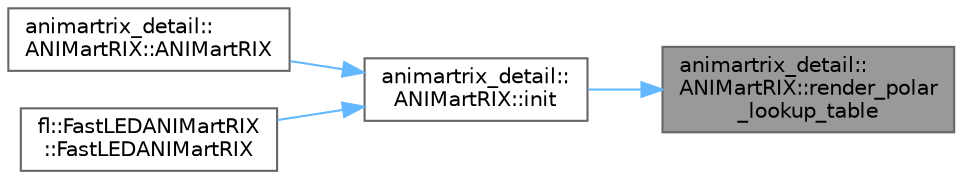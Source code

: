 digraph "animartrix_detail::ANIMartRIX::render_polar_lookup_table"
{
 // LATEX_PDF_SIZE
  bgcolor="transparent";
  edge [fontname=Helvetica,fontsize=10,labelfontname=Helvetica,labelfontsize=10];
  node [fontname=Helvetica,fontsize=10,shape=box,height=0.2,width=0.4];
  rankdir="RL";
  Node1 [id="Node000001",label="animartrix_detail::\lANIMartRIX::render_polar\l_lookup_table",height=0.2,width=0.4,color="gray40", fillcolor="grey60", style="filled", fontcolor="black",tooltip=" "];
  Node1 -> Node2 [id="edge1_Node000001_Node000002",dir="back",color="steelblue1",style="solid",tooltip=" "];
  Node2 [id="Node000002",label="animartrix_detail::\lANIMartRIX::init",height=0.2,width=0.4,color="grey40", fillcolor="white", style="filled",URL="$df/d5e/classanimartrix__detail_1_1_a_n_i_mart_r_i_x_a4e1ee68d927c3a23c7c13b0d28758d7c.html#a4e1ee68d927c3a23c7c13b0d28758d7c",tooltip=" "];
  Node2 -> Node3 [id="edge2_Node000002_Node000003",dir="back",color="steelblue1",style="solid",tooltip=" "];
  Node3 [id="Node000003",label="animartrix_detail::\lANIMartRIX::ANIMartRIX",height=0.2,width=0.4,color="grey40", fillcolor="white", style="filled",URL="$df/d5e/classanimartrix__detail_1_1_a_n_i_mart_r_i_x_a7475f43844321f5765c915e183eb7674.html#a7475f43844321f5765c915e183eb7674",tooltip=" "];
  Node2 -> Node4 [id="edge3_Node000002_Node000004",dir="back",color="steelblue1",style="solid",tooltip=" "];
  Node4 [id="Node000004",label="fl::FastLEDANIMartRIX\l::FastLEDANIMartRIX",height=0.2,width=0.4,color="grey40", fillcolor="white", style="filled",URL="$d1/dda/classfl_1_1_fast_l_e_d_a_n_i_mart_r_i_x_aa56ac3bf96d04364798cbfee1515d61b.html#aa56ac3bf96d04364798cbfee1515d61b",tooltip=" "];
}
